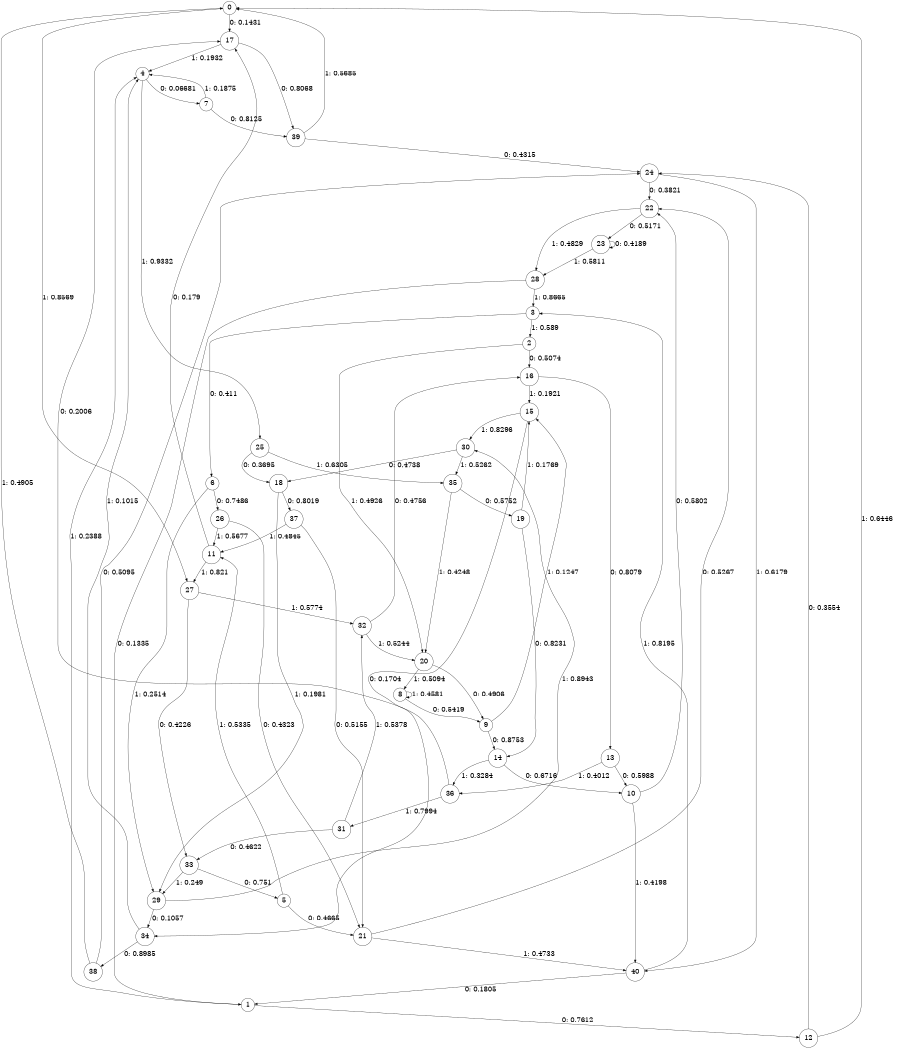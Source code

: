 digraph "ch1randomL7" {
size = "6,8.5";
ratio = "fill";
node [shape = circle];
node [fontsize = 24];
edge [fontsize = 24];
0 -> 17 [label = "0: 0.1431   "];
0 -> 27 [label = "1: 0.8569   "];
1 -> 12 [label = "0: 0.7612   "];
1 -> 4 [label = "1: 0.2388   "];
2 -> 16 [label = "0: 0.5074   "];
2 -> 20 [label = "1: 0.4926   "];
3 -> 6 [label = "0: 0.411    "];
3 -> 2 [label = "1: 0.589    "];
4 -> 7 [label = "0: 0.06681  "];
4 -> 25 [label = "1: 0.9332   "];
5 -> 21 [label = "0: 0.4665   "];
5 -> 11 [label = "1: 0.5335   "];
6 -> 26 [label = "0: 0.7486   "];
6 -> 29 [label = "1: 0.2514   "];
7 -> 39 [label = "0: 0.8125   "];
7 -> 4 [label = "1: 0.1875   "];
8 -> 9 [label = "0: 0.5419   "];
8 -> 8 [label = "1: 0.4581   "];
9 -> 14 [label = "0: 0.8753   "];
9 -> 15 [label = "1: 0.1247   "];
10 -> 22 [label = "0: 0.5802   "];
10 -> 40 [label = "1: 0.4198   "];
11 -> 17 [label = "0: 0.179    "];
11 -> 27 [label = "1: 0.821    "];
12 -> 24 [label = "0: 0.3554   "];
12 -> 0 [label = "1: 0.6446   "];
13 -> 10 [label = "0: 0.5988   "];
13 -> 36 [label = "1: 0.4012   "];
14 -> 10 [label = "0: 0.6716   "];
14 -> 36 [label = "1: 0.3284   "];
15 -> 34 [label = "0: 0.1704   "];
15 -> 30 [label = "1: 0.8296   "];
16 -> 13 [label = "0: 0.8079   "];
16 -> 15 [label = "1: 0.1921   "];
17 -> 39 [label = "0: 0.8068   "];
17 -> 4 [label = "1: 0.1932   "];
18 -> 37 [label = "0: 0.8019   "];
18 -> 29 [label = "1: 0.1981   "];
19 -> 14 [label = "0: 0.8231   "];
19 -> 15 [label = "1: 0.1769   "];
20 -> 9 [label = "0: 0.4906   "];
20 -> 8 [label = "1: 0.5094   "];
21 -> 22 [label = "0: 0.5267   "];
21 -> 40 [label = "1: 0.4733   "];
22 -> 23 [label = "0: 0.5171   "];
22 -> 28 [label = "1: 0.4829   "];
23 -> 23 [label = "0: 0.4189   "];
23 -> 28 [label = "1: 0.5811   "];
24 -> 22 [label = "0: 0.3821   "];
24 -> 40 [label = "1: 0.6179   "];
25 -> 18 [label = "0: 0.3695   "];
25 -> 35 [label = "1: 0.6305   "];
26 -> 21 [label = "0: 0.4323   "];
26 -> 11 [label = "1: 0.5677   "];
27 -> 33 [label = "0: 0.4226   "];
27 -> 32 [label = "1: 0.5774   "];
28 -> 1 [label = "0: 0.1335   "];
28 -> 3 [label = "1: 0.8665   "];
29 -> 34 [label = "0: 0.1057   "];
29 -> 30 [label = "1: 0.8943   "];
30 -> 18 [label = "0: 0.4738   "];
30 -> 35 [label = "1: 0.5262   "];
31 -> 33 [label = "0: 0.4622   "];
31 -> 32 [label = "1: 0.5378   "];
32 -> 16 [label = "0: 0.4756   "];
32 -> 20 [label = "1: 0.5244   "];
33 -> 5 [label = "0: 0.751    "];
33 -> 29 [label = "1: 0.249    "];
34 -> 38 [label = "0: 0.8985   "];
34 -> 4 [label = "1: 0.1015   "];
35 -> 19 [label = "0: 0.5752   "];
35 -> 20 [label = "1: 0.4248   "];
36 -> 17 [label = "0: 0.2006   "];
36 -> 31 [label = "1: 0.7994   "];
37 -> 21 [label = "0: 0.5155   "];
37 -> 11 [label = "1: 0.4845   "];
38 -> 24 [label = "0: 0.5095   "];
38 -> 0 [label = "1: 0.4905   "];
39 -> 24 [label = "0: 0.4315   "];
39 -> 0 [label = "1: 0.5685   "];
40 -> 1 [label = "0: 0.1805   "];
40 -> 3 [label = "1: 0.8195   "];
}
